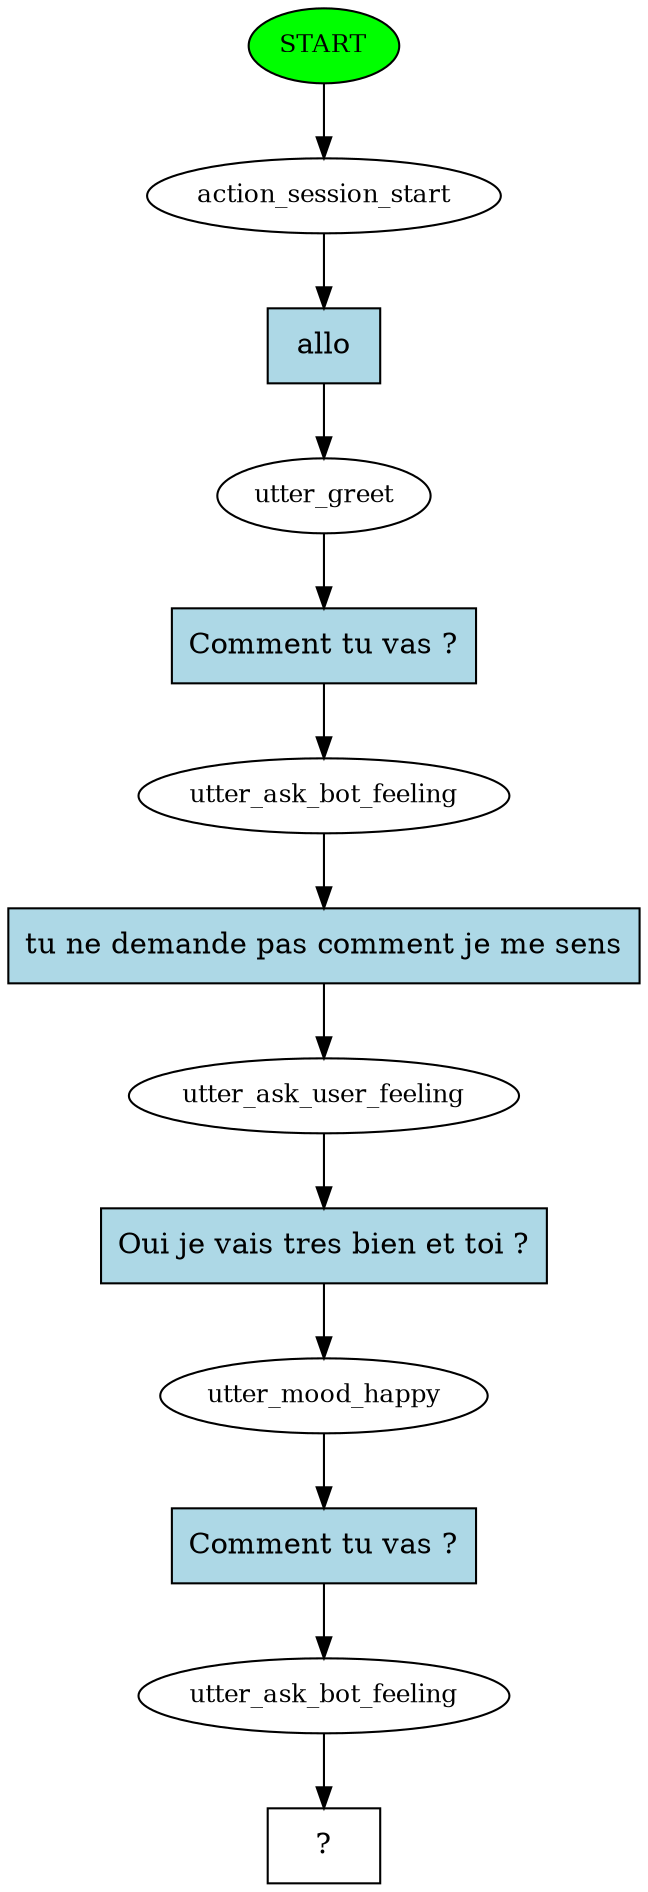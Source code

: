 digraph  {
0 [class="start active", fillcolor=green, fontsize=12, label=START, style=filled];
1 [class=active, fontsize=12, label=action_session_start];
2 [class=active, fontsize=12, label=utter_greet];
3 [class=active, fontsize=12, label=utter_ask_bot_feeling];
4 [class=active, fontsize=12, label=utter_ask_user_feeling];
5 [class=active, fontsize=12, label=utter_mood_happy];
6 [class=active, fontsize=12, label=utter_ask_bot_feeling];
7 [class="intent dashed active", label="  ?  ", shape=rect];
8 [class="intent active", fillcolor=lightblue, label=allo, shape=rect, style=filled];
9 [class="intent active", fillcolor=lightblue, label="Comment tu vas ?", shape=rect, style=filled];
10 [class="intent active", fillcolor=lightblue, label="tu ne demande pas comment je me sens", shape=rect, style=filled];
11 [class="intent active", fillcolor=lightblue, label="Oui je vais tres bien et toi ?", shape=rect, style=filled];
12 [class="intent active", fillcolor=lightblue, label="Comment tu vas ?", shape=rect, style=filled];
0 -> 1  [class=active, key=NONE, label=""];
1 -> 8  [class=active, key=0];
2 -> 9  [class=active, key=0];
3 -> 10  [class=active, key=0];
4 -> 11  [class=active, key=0];
5 -> 12  [class=active, key=0];
6 -> 7  [class=active, key=NONE, label=""];
8 -> 2  [class=active, key=0];
9 -> 3  [class=active, key=0];
10 -> 4  [class=active, key=0];
11 -> 5  [class=active, key=0];
12 -> 6  [class=active, key=0];
}
